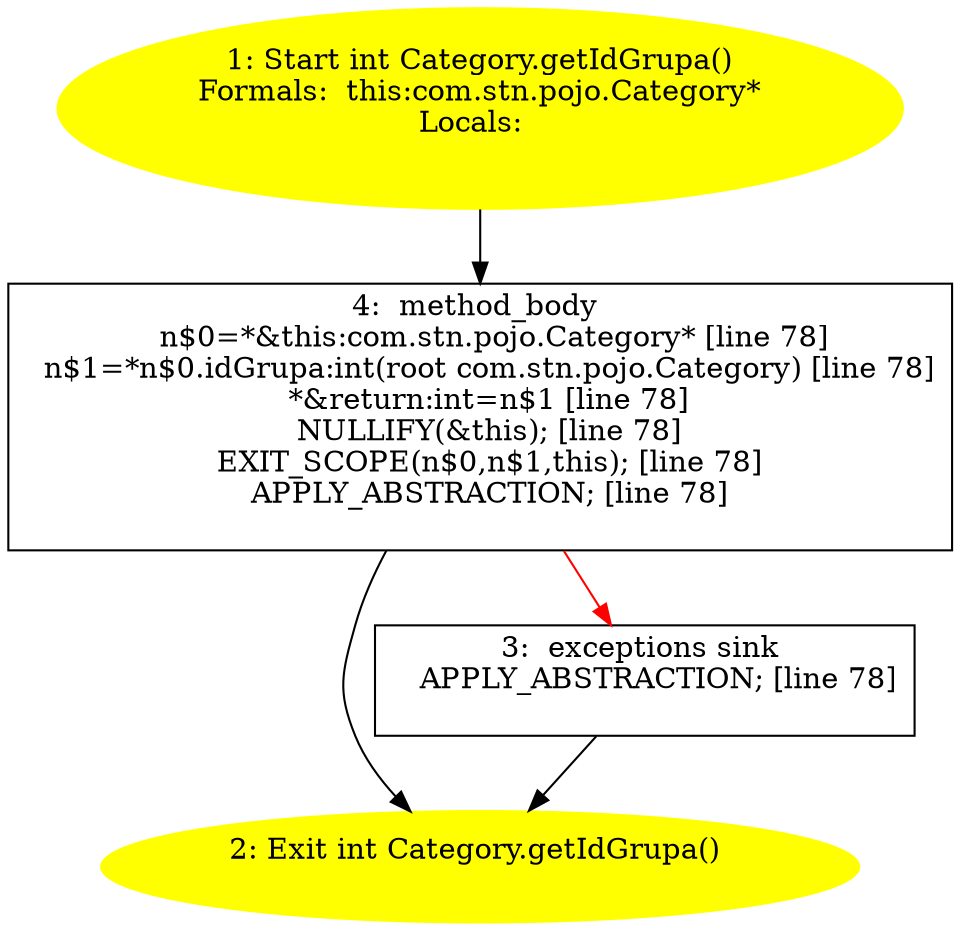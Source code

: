 /* @generated */
digraph cfg {
"com.stn.pojo.Category.getIdGrupa():int.eec3c55f6798c2995750a58847b71ec9_1" [label="1: Start int Category.getIdGrupa()\nFormals:  this:com.stn.pojo.Category*\nLocals:  \n  " color=yellow style=filled]
	

	 "com.stn.pojo.Category.getIdGrupa():int.eec3c55f6798c2995750a58847b71ec9_1" -> "com.stn.pojo.Category.getIdGrupa():int.eec3c55f6798c2995750a58847b71ec9_4" ;
"com.stn.pojo.Category.getIdGrupa():int.eec3c55f6798c2995750a58847b71ec9_2" [label="2: Exit int Category.getIdGrupa() \n  " color=yellow style=filled]
	

"com.stn.pojo.Category.getIdGrupa():int.eec3c55f6798c2995750a58847b71ec9_3" [label="3:  exceptions sink \n   APPLY_ABSTRACTION; [line 78]\n " shape="box"]
	

	 "com.stn.pojo.Category.getIdGrupa():int.eec3c55f6798c2995750a58847b71ec9_3" -> "com.stn.pojo.Category.getIdGrupa():int.eec3c55f6798c2995750a58847b71ec9_2" ;
"com.stn.pojo.Category.getIdGrupa():int.eec3c55f6798c2995750a58847b71ec9_4" [label="4:  method_body \n   n$0=*&this:com.stn.pojo.Category* [line 78]\n  n$1=*n$0.idGrupa:int(root com.stn.pojo.Category) [line 78]\n  *&return:int=n$1 [line 78]\n  NULLIFY(&this); [line 78]\n  EXIT_SCOPE(n$0,n$1,this); [line 78]\n  APPLY_ABSTRACTION; [line 78]\n " shape="box"]
	

	 "com.stn.pojo.Category.getIdGrupa():int.eec3c55f6798c2995750a58847b71ec9_4" -> "com.stn.pojo.Category.getIdGrupa():int.eec3c55f6798c2995750a58847b71ec9_2" ;
	 "com.stn.pojo.Category.getIdGrupa():int.eec3c55f6798c2995750a58847b71ec9_4" -> "com.stn.pojo.Category.getIdGrupa():int.eec3c55f6798c2995750a58847b71ec9_3" [color="red" ];
}
